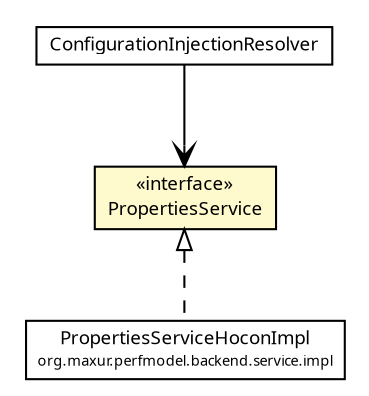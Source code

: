 #!/usr/local/bin/dot
#
# Class diagram 
# Generated by UMLGraph version R5_6-24-gf6e263 (http://www.umlgraph.org/)
#

digraph G {
	edge [fontname="Trebuchet MS",fontsize=10,labelfontname="Trebuchet MS",labelfontsize=10];
	node [fontname="Trebuchet MS",fontsize=10,shape=plaintext];
	nodesep=0.25;
	ranksep=0.5;
	// org.maxur.perfmodel.backend.service.PropertiesService
	c1139 [label=<<table title="org.maxur.perfmodel.backend.service.PropertiesService" border="0" cellborder="1" cellspacing="0" cellpadding="2" port="p" bgcolor="lemonChiffon" href="./PropertiesService.html">
		<tr><td><table border="0" cellspacing="0" cellpadding="1">
<tr><td align="center" balign="center"> &#171;interface&#187; </td></tr>
<tr><td align="center" balign="center"><font face="Trebuchet MS"> PropertiesService </font></td></tr>
		</table></td></tr>
		</table>>, URL="./PropertiesService.html", fontname="Trebuchet MS", fontcolor="black", fontsize=9.0];
	// org.maxur.perfmodel.backend.service.ConfigurationInjectionResolver
	c1143 [label=<<table title="org.maxur.perfmodel.backend.service.ConfigurationInjectionResolver" border="0" cellborder="1" cellspacing="0" cellpadding="2" port="p" href="./ConfigurationInjectionResolver.html">
		<tr><td><table border="0" cellspacing="0" cellpadding="1">
<tr><td align="center" balign="center"><font face="Trebuchet MS"> ConfigurationInjectionResolver </font></td></tr>
		</table></td></tr>
		</table>>, URL="./ConfigurationInjectionResolver.html", fontname="Trebuchet MS", fontcolor="black", fontsize=9.0];
	// org.maxur.perfmodel.backend.service.impl.PropertiesServiceHoconImpl
	c1149 [label=<<table title="org.maxur.perfmodel.backend.service.impl.PropertiesServiceHoconImpl" border="0" cellborder="1" cellspacing="0" cellpadding="2" port="p" href="./impl/PropertiesServiceHoconImpl.html">
		<tr><td><table border="0" cellspacing="0" cellpadding="1">
<tr><td align="center" balign="center"><font face="Trebuchet MS"> PropertiesServiceHoconImpl </font></td></tr>
<tr><td align="center" balign="center"><font face="Trebuchet MS" point-size="7.0"> org.maxur.perfmodel.backend.service.impl </font></td></tr>
		</table></td></tr>
		</table>>, URL="./impl/PropertiesServiceHoconImpl.html", fontname="Trebuchet MS", fontcolor="black", fontsize=9.0];
	//org.maxur.perfmodel.backend.service.impl.PropertiesServiceHoconImpl implements org.maxur.perfmodel.backend.service.PropertiesService
	c1139:p -> c1149:p [dir=back,arrowtail=empty,style=dashed];
	// org.maxur.perfmodel.backend.service.ConfigurationInjectionResolver NAVASSOC org.maxur.perfmodel.backend.service.PropertiesService
	c1143:p -> c1139:p [taillabel="", label="", headlabel="", fontname="Trebuchet MS", fontcolor="black", fontsize=10.0, color="black", arrowhead=open];
}

